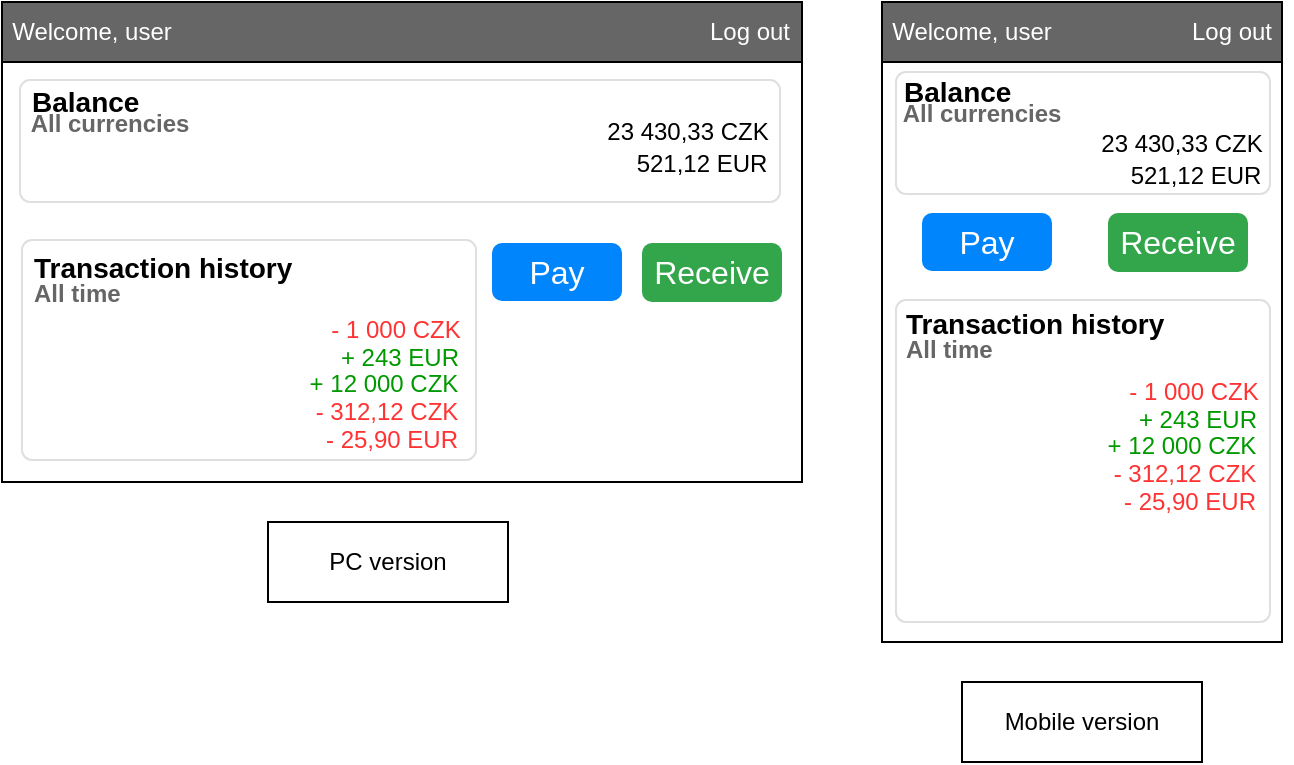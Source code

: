 <mxfile>
    <diagram id="g88CmQxVpiGMGpYPQuXF" name="Page-1">
        <mxGraphModel dx="976" dy="768" grid="1" gridSize="10" guides="1" tooltips="1" connect="1" arrows="1" fold="1" page="1" pageScale="1" pageWidth="827" pageHeight="1169" math="0" shadow="0">
            <root>
                <mxCell id="0"/>
                <mxCell id="1" parent="0"/>
                <mxCell id="61" value="" style="rounded=0;whiteSpace=wrap;html=1;" parent="1" vertex="1">
                    <mxGeometry x="40" y="40" width="400" height="240" as="geometry"/>
                </mxCell>
                <mxCell id="62" value="" style="rounded=0;whiteSpace=wrap;html=1;" parent="1" vertex="1">
                    <mxGeometry x="480" y="40" width="200" height="320" as="geometry"/>
                </mxCell>
                <mxCell id="65" value="" style="rounded=0;whiteSpace=wrap;html=1;fillColor=#666666;" parent="1" vertex="1">
                    <mxGeometry x="40" y="40" width="400" height="30" as="geometry"/>
                </mxCell>
                <mxCell id="66" value="" style="rounded=0;whiteSpace=wrap;html=1;fillColor=#666666;" parent="1" vertex="1">
                    <mxGeometry x="480" y="40" width="200" height="30" as="geometry"/>
                </mxCell>
                <mxCell id="63" value="&lt;font color=&quot;#ffffff&quot;&gt;Welcome, user&lt;/font&gt;" style="text;html=1;align=center;verticalAlign=middle;whiteSpace=wrap;rounded=0;" parent="1" vertex="1">
                    <mxGeometry x="40" y="40" width="90" height="30" as="geometry"/>
                </mxCell>
                <mxCell id="64" value="&lt;font color=&quot;#ffffff&quot;&gt;Welcome, user&lt;/font&gt;" style="text;html=1;strokeColor=none;fillColor=none;align=center;verticalAlign=middle;whiteSpace=wrap;rounded=0;" parent="1" vertex="1">
                    <mxGeometry x="480" y="40" width="90" height="30" as="geometry"/>
                </mxCell>
                <mxCell id="106" value="&lt;span style=&quot;color: rgb(255, 255, 255);&quot;&gt;Log out&lt;/span&gt;" style="text;html=1;strokeColor=none;fillColor=none;align=center;verticalAlign=middle;whiteSpace=wrap;rounded=0;fontColor=#009900;" parent="1" vertex="1">
                    <mxGeometry x="384" y="40" width="60" height="30" as="geometry"/>
                </mxCell>
                <mxCell id="107" value="&lt;span style=&quot;color: rgb(255, 255, 255);&quot;&gt;Log out&lt;/span&gt;" style="text;html=1;strokeColor=none;fillColor=none;align=center;verticalAlign=middle;whiteSpace=wrap;rounded=0;fontColor=#009900;" parent="1" vertex="1">
                    <mxGeometry x="625" y="40" width="60" height="30" as="geometry"/>
                </mxCell>
                <mxCell id="108" value="PC version" style="rounded=0;whiteSpace=wrap;html=1;" parent="1" vertex="1">
                    <mxGeometry x="173" y="300" width="120" height="40" as="geometry"/>
                </mxCell>
                <mxCell id="109" value="Mobile version" style="rounded=0;whiteSpace=wrap;html=1;" parent="1" vertex="1">
                    <mxGeometry x="520" y="380" width="120" height="40" as="geometry"/>
                </mxCell>
                <mxCell id="110" value="Pay" style="html=1;shadow=0;dashed=0;shape=mxgraph.bootstrap.rrect;rSize=5;strokeColor=none;strokeWidth=1;fillColor=#0085FC;fontColor=#FFFFFF;whiteSpace=wrap;align=center;verticalAlign=middle;spacingLeft=0;fontStyle=0;fontSize=16;spacing=5;" vertex="1" parent="1">
                    <mxGeometry x="285" y="160.5" width="65" height="29" as="geometry"/>
                </mxCell>
                <mxCell id="111" value="Receive" style="html=1;shadow=0;dashed=0;shape=mxgraph.bootstrap.rrect;rSize=5;strokeColor=none;strokeWidth=1;fillColor=#33A64C;fontColor=#FFFFFF;whiteSpace=wrap;align=center;verticalAlign=middle;spacingLeft=0;fontStyle=0;fontSize=16;spacing=5;" vertex="1" parent="1">
                    <mxGeometry x="360" y="160.5" width="70" height="29.5" as="geometry"/>
                </mxCell>
                <mxCell id="112" value="Pay" style="html=1;shadow=0;dashed=0;shape=mxgraph.bootstrap.rrect;rSize=5;strokeColor=none;strokeWidth=1;fillColor=#0085FC;fontColor=#FFFFFF;whiteSpace=wrap;align=center;verticalAlign=middle;spacingLeft=0;fontStyle=0;fontSize=16;spacing=5;" vertex="1" parent="1">
                    <mxGeometry x="500" y="145.5" width="65" height="29" as="geometry"/>
                </mxCell>
                <mxCell id="113" value="Receive" style="html=1;shadow=0;dashed=0;shape=mxgraph.bootstrap.rrect;rSize=5;strokeColor=none;strokeWidth=1;fillColor=#33A64C;fontColor=#FFFFFF;whiteSpace=wrap;align=center;verticalAlign=middle;spacingLeft=0;fontStyle=0;fontSize=16;spacing=5;" vertex="1" parent="1">
                    <mxGeometry x="593" y="145.5" width="70" height="29.5" as="geometry"/>
                </mxCell>
                <mxCell id="114" value="&lt;font style=&quot;font-size: 15px;&quot;&gt;&lt;font style=&quot;font-size: 15px;&quot; color=&quot;#6c767d&quot;&gt;&lt;b&gt;&lt;font style=&quot;font-size: 15px;&quot;&gt;&lt;br&gt;&lt;/font&gt;&lt;/b&gt;&lt;/font&gt;&lt;/font&gt;" style="html=1;shadow=0;dashed=0;shape=mxgraph.bootstrap.rrect;rSize=5;strokeColor=#DFDFDF;html=1;whiteSpace=wrap;fillColor=#ffffff;fontColor=#000000;verticalAlign=top;align=left;spacing=20;fontSize=14;" vertex="1" parent="1">
                    <mxGeometry x="50" y="159" width="227" height="110" as="geometry"/>
                </mxCell>
                <mxCell id="117" value="" style="group" vertex="1" connectable="0" parent="1">
                    <mxGeometry x="191" y="189" width="83" height="85" as="geometry"/>
                </mxCell>
                <mxCell id="96" value="&lt;font color=&quot;#ff3333&quot;&gt;- 1 000 CZK&lt;/font&gt;" style="text;html=1;strokeColor=none;fillColor=none;align=center;verticalAlign=middle;whiteSpace=wrap;rounded=0;fontColor=#000000;" parent="117" vertex="1">
                    <mxGeometry x="11" width="70" height="30" as="geometry"/>
                </mxCell>
                <mxCell id="98" value="&lt;font color=&quot;#009900&quot;&gt;+ 243 EUR&lt;/font&gt;" style="text;html=1;strokeColor=none;fillColor=none;align=center;verticalAlign=middle;whiteSpace=wrap;rounded=0;fontColor=#000000;" parent="117" vertex="1">
                    <mxGeometry x="13" y="14" width="70" height="30" as="geometry"/>
                </mxCell>
                <mxCell id="100" value="&lt;font color=&quot;#009900&quot;&gt;+ 12 000 CZK&lt;/font&gt;" style="text;html=1;strokeColor=none;fillColor=none;align=center;verticalAlign=middle;whiteSpace=wrap;rounded=0;fontColor=#000000;" parent="117" vertex="1">
                    <mxGeometry y="27" width="80" height="30" as="geometry"/>
                </mxCell>
                <mxCell id="102" value="&lt;font color=&quot;#ff3333&quot;&gt;- 312,12 CZK&lt;/font&gt;" style="text;html=1;strokeColor=none;fillColor=none;align=center;verticalAlign=middle;whiteSpace=wrap;rounded=0;fontColor=#000000;" parent="117" vertex="1">
                    <mxGeometry x="1" y="41" width="81" height="30" as="geometry"/>
                </mxCell>
                <mxCell id="104" value="&lt;font color=&quot;#ff3333&quot;&gt;- 25,90 EUR&lt;/font&gt;" style="text;html=1;strokeColor=none;fillColor=none;align=center;verticalAlign=middle;whiteSpace=wrap;rounded=0;fontColor=#000000;" parent="117" vertex="1">
                    <mxGeometry x="9" y="55" width="70" height="30" as="geometry"/>
                </mxCell>
                <mxCell id="122" value="&lt;font style=&quot;font-size: 15px;&quot;&gt;&lt;font style=&quot;font-size: 15px;&quot; color=&quot;#6c767d&quot;&gt;&lt;b&gt;&lt;font style=&quot;font-size: 15px;&quot;&gt;&lt;br&gt;&lt;/font&gt;&lt;/b&gt;&lt;/font&gt;&lt;/font&gt;" style="html=1;shadow=0;dashed=0;shape=mxgraph.bootstrap.rrect;rSize=5;strokeColor=#DFDFDF;html=1;whiteSpace=wrap;fillColor=#ffffff;fontColor=#000000;verticalAlign=top;align=left;spacing=20;fontSize=14;" vertex="1" parent="1">
                    <mxGeometry x="49" y="79" width="380" height="61" as="geometry"/>
                </mxCell>
                <mxCell id="132" value="" style="group" vertex="1" connectable="0" parent="1">
                    <mxGeometry x="333" y="90" width="100" height="46" as="geometry"/>
                </mxCell>
                <mxCell id="69" value="23 430,33 CZK" style="text;html=1;strokeColor=none;fillColor=none;align=center;verticalAlign=middle;whiteSpace=wrap;rounded=0;fontColor=#000000;" parent="132" vertex="1">
                    <mxGeometry width="100" height="30" as="geometry"/>
                </mxCell>
                <mxCell id="71" value="521,12 EUR" style="text;html=1;strokeColor=none;fillColor=none;align=center;verticalAlign=middle;whiteSpace=wrap;rounded=0;fontColor=#000000;" parent="132" vertex="1">
                    <mxGeometry x="17" y="16" width="80" height="30" as="geometry"/>
                </mxCell>
                <mxCell id="133" value="" style="group" vertex="1" connectable="0" parent="1">
                    <mxGeometry x="44" y="75" width="119" height="41" as="geometry"/>
                </mxCell>
                <mxCell id="67" value="&lt;font style=&quot;font-size: 14px;&quot;&gt;&lt;b style=&quot;&quot;&gt;&lt;font style=&quot;font-size: 14px;&quot; color=&quot;#000000&quot;&gt;Balance&lt;/font&gt;&lt;br&gt;&lt;/b&gt;&lt;/font&gt;" style="text;html=1;strokeColor=none;fillColor=none;align=left;verticalAlign=middle;whiteSpace=wrap;rounded=0;fontColor=#FFFFFF;" parent="133" vertex="1">
                    <mxGeometry x="9" width="110" height="30" as="geometry"/>
                </mxCell>
                <mxCell id="124" value="&lt;b&gt;All currencies&lt;/b&gt;" style="text;html=1;strokeColor=none;fillColor=none;align=center;verticalAlign=middle;whiteSpace=wrap;rounded=0;fontSize=12;fontColor=#666666;" vertex="1" parent="133">
                    <mxGeometry y="11" width="100" height="30" as="geometry"/>
                </mxCell>
                <mxCell id="134" value="&lt;font style=&quot;font-size: 15px;&quot;&gt;&lt;font style=&quot;font-size: 15px;&quot; color=&quot;#6c767d&quot;&gt;&lt;b&gt;&lt;font style=&quot;font-size: 15px;&quot;&gt;&lt;br&gt;&lt;/font&gt;&lt;/b&gt;&lt;/font&gt;&lt;/font&gt;" style="html=1;shadow=0;dashed=0;shape=mxgraph.bootstrap.rrect;rSize=5;strokeColor=#DFDFDF;html=1;whiteSpace=wrap;fillColor=#ffffff;fontColor=#000000;verticalAlign=top;align=left;spacing=20;fontSize=14;" vertex="1" parent="1">
                    <mxGeometry x="487" y="75" width="187" height="61" as="geometry"/>
                </mxCell>
                <mxCell id="135" value="" style="group" vertex="1" connectable="0" parent="1">
                    <mxGeometry x="480" y="70" width="119" height="41" as="geometry"/>
                </mxCell>
                <mxCell id="136" value="&lt;font style=&quot;font-size: 14px;&quot;&gt;&lt;b style=&quot;&quot;&gt;&lt;font style=&quot;font-size: 14px;&quot; color=&quot;#000000&quot;&gt;Balance&lt;/font&gt;&lt;br&gt;&lt;/b&gt;&lt;/font&gt;" style="text;html=1;strokeColor=none;fillColor=none;align=left;verticalAlign=middle;whiteSpace=wrap;rounded=0;fontColor=#FFFFFF;" vertex="1" parent="135">
                    <mxGeometry x="9" width="110" height="30" as="geometry"/>
                </mxCell>
                <mxCell id="137" value="&lt;b&gt;All currencies&lt;/b&gt;" style="text;html=1;strokeColor=none;fillColor=none;align=center;verticalAlign=middle;whiteSpace=wrap;rounded=0;fontSize=12;fontColor=#666666;" vertex="1" parent="135">
                    <mxGeometry y="11" width="100" height="30" as="geometry"/>
                </mxCell>
                <mxCell id="139" value="" style="group" vertex="1" connectable="0" parent="1">
                    <mxGeometry x="580" y="96" width="100" height="46" as="geometry"/>
                </mxCell>
                <mxCell id="140" value="23 430,33 CZK" style="text;html=1;strokeColor=none;fillColor=none;align=center;verticalAlign=middle;whiteSpace=wrap;rounded=0;fontColor=#000000;" vertex="1" parent="139">
                    <mxGeometry width="100" height="30" as="geometry"/>
                </mxCell>
                <mxCell id="141" value="521,12 EUR" style="text;html=1;strokeColor=none;fillColor=none;align=center;verticalAlign=middle;whiteSpace=wrap;rounded=0;fontColor=#000000;" vertex="1" parent="139">
                    <mxGeometry x="17" y="16" width="80" height="30" as="geometry"/>
                </mxCell>
                <mxCell id="142" value="" style="group" vertex="1" connectable="0" parent="1">
                    <mxGeometry x="54" y="157" width="160" height="43" as="geometry"/>
                </mxCell>
                <mxCell id="118" value="&lt;font style=&quot;&quot;&gt;&lt;b style=&quot;font-size: 14px; border-color: var(--border-color);&quot;&gt;Transaction history&lt;/b&gt;&lt;font style=&quot;border-color: var(--border-color);&quot; color=&quot;#6c767d&quot;&gt;&lt;b style=&quot;border-color: var(--border-color);&quot;&gt;&lt;br&gt;&lt;/b&gt;&lt;/font&gt;&lt;/font&gt;" style="text;html=1;strokeColor=none;fillColor=none;align=left;verticalAlign=middle;whiteSpace=wrap;rounded=0;fontSize=15;" vertex="1" parent="142">
                    <mxGeometry width="160" height="30" as="geometry"/>
                </mxCell>
                <mxCell id="121" value="&lt;font style=&quot;font-size: 12px;&quot;&gt;&lt;b&gt;All time&lt;/b&gt;&lt;/font&gt;" style="text;html=1;strokeColor=none;fillColor=none;align=left;verticalAlign=middle;whiteSpace=wrap;rounded=0;fontSize=14;fontColor=#666666;" vertex="1" parent="142">
                    <mxGeometry y="13" width="60" height="30" as="geometry"/>
                </mxCell>
                <mxCell id="143" value="&lt;font style=&quot;font-size: 15px;&quot;&gt;&lt;font style=&quot;font-size: 15px;&quot; color=&quot;#6c767d&quot;&gt;&lt;b&gt;&lt;font style=&quot;font-size: 15px;&quot;&gt;&lt;br&gt;&lt;/font&gt;&lt;/b&gt;&lt;/font&gt;&lt;/font&gt;" style="html=1;shadow=0;dashed=0;shape=mxgraph.bootstrap.rrect;rSize=5;strokeColor=#DFDFDF;html=1;whiteSpace=wrap;fillColor=#ffffff;fontColor=#000000;verticalAlign=top;align=left;spacing=20;fontSize=14;" vertex="1" parent="1">
                    <mxGeometry x="487" y="189" width="187" height="161" as="geometry"/>
                </mxCell>
                <mxCell id="144" value="" style="group" vertex="1" connectable="0" parent="1">
                    <mxGeometry x="490" y="185" width="160" height="43" as="geometry"/>
                </mxCell>
                <mxCell id="145" value="&lt;font style=&quot;&quot;&gt;&lt;b style=&quot;font-size: 14px; border-color: var(--border-color);&quot;&gt;Transaction history&lt;/b&gt;&lt;font style=&quot;border-color: var(--border-color);&quot; color=&quot;#6c767d&quot;&gt;&lt;b style=&quot;border-color: var(--border-color);&quot;&gt;&lt;br&gt;&lt;/b&gt;&lt;/font&gt;&lt;/font&gt;" style="text;html=1;strokeColor=none;fillColor=none;align=left;verticalAlign=middle;whiteSpace=wrap;rounded=0;fontSize=15;" vertex="1" parent="144">
                    <mxGeometry width="160" height="30" as="geometry"/>
                </mxCell>
                <mxCell id="146" value="&lt;font style=&quot;font-size: 12px;&quot;&gt;&lt;b&gt;All time&lt;/b&gt;&lt;/font&gt;" style="text;html=1;strokeColor=none;fillColor=none;align=left;verticalAlign=middle;whiteSpace=wrap;rounded=0;fontSize=14;fontColor=#666666;" vertex="1" parent="144">
                    <mxGeometry y="13" width="60" height="30" as="geometry"/>
                </mxCell>
                <mxCell id="147" value="" style="group" vertex="1" connectable="0" parent="1">
                    <mxGeometry x="590" y="220" width="83" height="85" as="geometry"/>
                </mxCell>
                <mxCell id="148" value="&lt;font color=&quot;#ff3333&quot;&gt;- 1 000 CZK&lt;/font&gt;" style="text;html=1;strokeColor=none;fillColor=none;align=center;verticalAlign=middle;whiteSpace=wrap;rounded=0;fontColor=#000000;" vertex="1" parent="147">
                    <mxGeometry x="11" width="70" height="30" as="geometry"/>
                </mxCell>
                <mxCell id="149" value="&lt;font color=&quot;#009900&quot;&gt;+ 243 EUR&lt;/font&gt;" style="text;html=1;strokeColor=none;fillColor=none;align=center;verticalAlign=middle;whiteSpace=wrap;rounded=0;fontColor=#000000;" vertex="1" parent="147">
                    <mxGeometry x="13" y="14" width="70" height="30" as="geometry"/>
                </mxCell>
                <mxCell id="150" value="&lt;font color=&quot;#009900&quot;&gt;+ 12 000 CZK&lt;/font&gt;" style="text;html=1;strokeColor=none;fillColor=none;align=center;verticalAlign=middle;whiteSpace=wrap;rounded=0;fontColor=#000000;" vertex="1" parent="147">
                    <mxGeometry y="27" width="80" height="30" as="geometry"/>
                </mxCell>
                <mxCell id="151" value="&lt;font color=&quot;#ff3333&quot;&gt;- 312,12 CZK&lt;/font&gt;" style="text;html=1;strokeColor=none;fillColor=none;align=center;verticalAlign=middle;whiteSpace=wrap;rounded=0;fontColor=#000000;" vertex="1" parent="147">
                    <mxGeometry x="1" y="41" width="81" height="30" as="geometry"/>
                </mxCell>
                <mxCell id="152" value="&lt;font color=&quot;#ff3333&quot;&gt;- 25,90 EUR&lt;/font&gt;" style="text;html=1;strokeColor=none;fillColor=none;align=center;verticalAlign=middle;whiteSpace=wrap;rounded=0;fontColor=#000000;" vertex="1" parent="147">
                    <mxGeometry x="9" y="55" width="70" height="30" as="geometry"/>
                </mxCell>
            </root>
        </mxGraphModel>
    </diagram>
</mxfile>